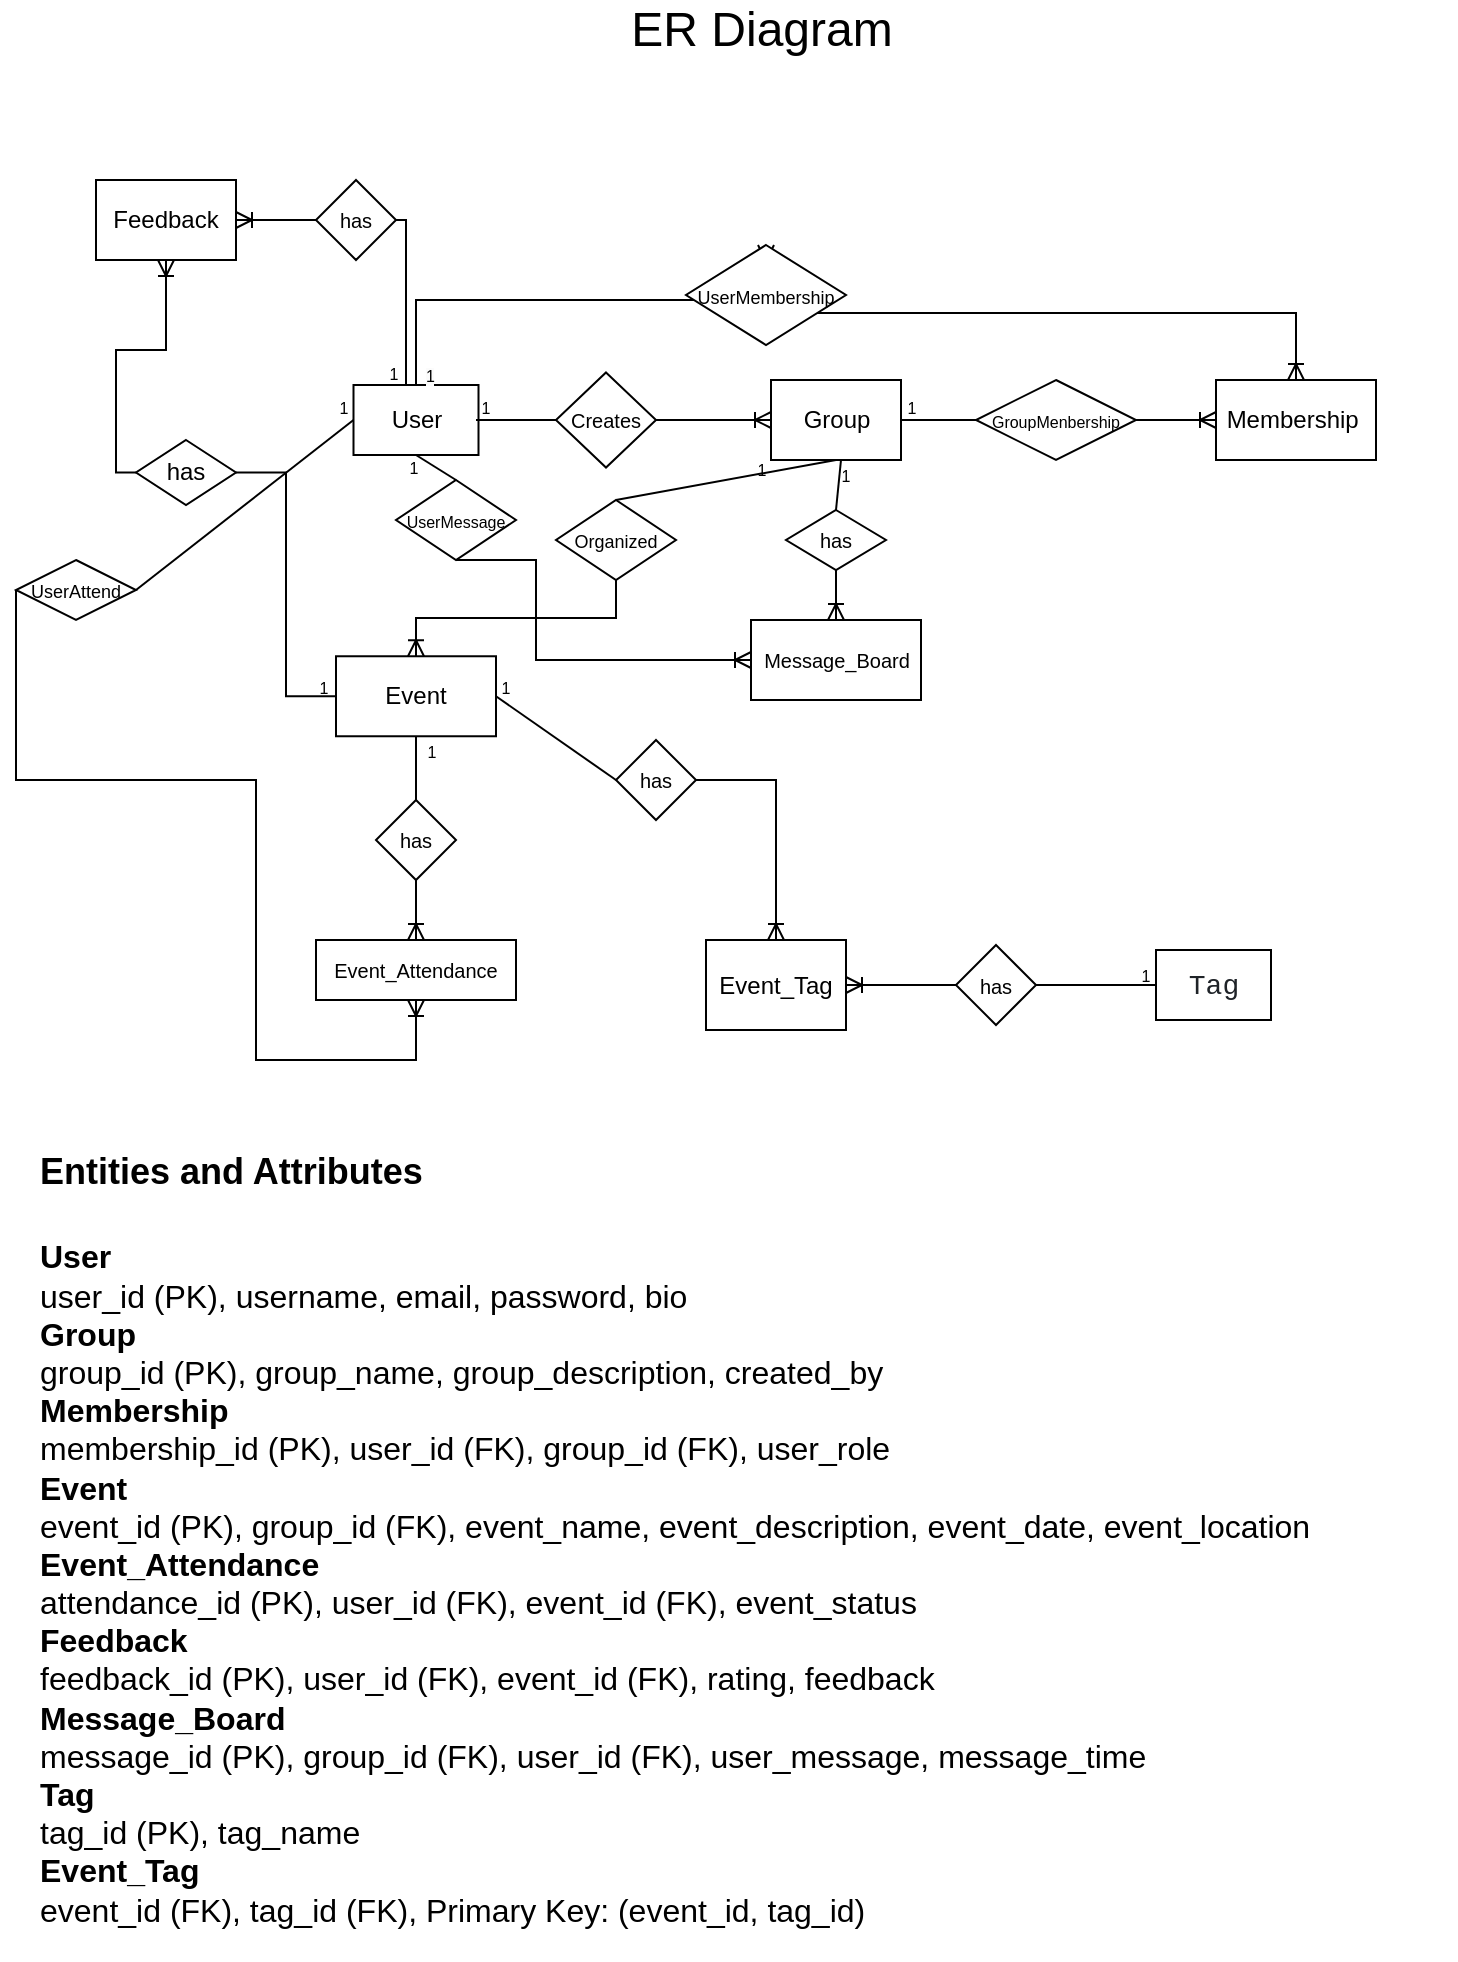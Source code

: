 <mxfile version="25.0.3">
  <diagram id="R2lEEEUBdFMjLlhIrx00" name="Page-1">
    <mxGraphModel dx="1241" dy="553" grid="1" gridSize="10" guides="1" tooltips="1" connect="1" arrows="1" fold="1" page="1" pageScale="1" pageWidth="850" pageHeight="1100" math="0" shadow="0" extFonts="Permanent Marker^https://fonts.googleapis.com/css?family=Permanent+Marker">
      <root>
        <mxCell id="0" />
        <mxCell id="1" parent="0" />
        <mxCell id="tW31ty3jrkv9pII8_dhH-2" value="User" style="rounded=0;whiteSpace=wrap;html=1;" parent="1" vertex="1">
          <mxGeometry x="218.75" y="232.5" width="62.5" height="35" as="geometry" />
        </mxCell>
        <mxCell id="tW31ty3jrkv9pII8_dhH-3" value="Group" style="rounded=0;whiteSpace=wrap;html=1;" parent="1" vertex="1">
          <mxGeometry x="427.5" y="230" width="65" height="40" as="geometry" />
        </mxCell>
        <mxCell id="tW31ty3jrkv9pII8_dhH-4" value="Event" style="rounded=0;whiteSpace=wrap;html=1;" parent="1" vertex="1">
          <mxGeometry x="210" y="368.13" width="80" height="40" as="geometry" />
        </mxCell>
        <mxCell id="tW31ty3jrkv9pII8_dhH-5" value="&lt;font style=&quot;font-size: 10px;&quot;&gt;Event_Attendance&lt;/font&gt;" style="rounded=0;whiteSpace=wrap;html=1;" parent="1" vertex="1">
          <mxGeometry x="200" y="510" width="100" height="30" as="geometry" />
        </mxCell>
        <mxCell id="tW31ty3jrkv9pII8_dhH-6" value="Membership&amp;nbsp;" style="rounded=0;whiteSpace=wrap;html=1;" parent="1" vertex="1">
          <mxGeometry x="650" y="230" width="80" height="40" as="geometry" />
        </mxCell>
        <mxCell id="tW31ty3jrkv9pII8_dhH-7" value="Feedback" style="rounded=0;whiteSpace=wrap;html=1;" parent="1" vertex="1">
          <mxGeometry x="90" y="130" width="70" height="40" as="geometry" />
        </mxCell>
        <mxCell id="tW31ty3jrkv9pII8_dhH-8" value="&lt;font style=&quot;font-size: 10px;&quot;&gt;Message_Board&lt;/font&gt;" style="rounded=0;whiteSpace=wrap;html=1;" parent="1" vertex="1">
          <mxGeometry x="417.5" y="350" width="85" height="40" as="geometry" />
        </mxCell>
        <mxCell id="tW31ty3jrkv9pII8_dhH-9" value="&lt;br&gt;&lt;span style=&quot;color: rgb(31, 35, 40); font-family: ui-monospace, SFMono-Regular, &amp;quot;SF Mono&amp;quot;, Menlo, Consolas, &amp;quot;Liberation Mono&amp;quot;, monospace; font-size: 14px; font-style: normal; font-variant-ligatures: normal; font-variant-caps: normal; font-weight: 400; letter-spacing: normal; orphans: 2; text-indent: 0px; text-transform: none; widows: 2; word-spacing: 0px; -webkit-text-stroke-width: 0px; white-space: nowrap; background-color: rgb(255, 255, 255); text-decoration-thickness: initial; text-decoration-style: initial; text-decoration-color: initial; float: none; display: inline !important;&quot;&gt;‎&lt;/span&gt;&lt;span style=&quot;box-sizing: border-box; outline: none; outline-offset: -2px; box-shadow: none; direction: ltr; color: rgb(31, 35, 40); font-family: ui-monospace, SFMono-Regular, &amp;quot;SF Mono&amp;quot;, Menlo, Consolas, &amp;quot;Liberation Mono&amp;quot;, monospace; font-size: 14px; font-style: normal; font-variant-ligatures: normal; font-variant-caps: normal; font-weight: 400; letter-spacing: normal; orphans: 2; text-indent: 0px; text-transform: none; widows: 2; word-spacing: 0px; -webkit-text-stroke-width: 0px; white-space: nowrap; background-color: rgb(255, 255, 255); text-decoration-thickness: initial; text-decoration-style: initial; text-decoration-color: initial;&quot; class=&quot;Box-sc-g0xbh4-0 ljeMiK&quot; tabindex=&quot;0&quot; role=&quot;button&quot;&gt;Tag&lt;/span&gt;&lt;div&gt;&lt;br/&gt;&lt;/div&gt;" style="rounded=0;whiteSpace=wrap;html=1;align=center;" parent="1" vertex="1">
          <mxGeometry x="620" y="515" width="57.5" height="35" as="geometry" />
        </mxCell>
        <mxCell id="tW31ty3jrkv9pII8_dhH-10" value="Event_Tag" style="rounded=0;whiteSpace=wrap;html=1;" parent="1" vertex="1">
          <mxGeometry x="395" y="510" width="70" height="45" as="geometry" />
        </mxCell>
        <mxCell id="etOm0bvrqToCTYHmyTIq-3" value="" style="edgeStyle=entityRelationEdgeStyle;fontSize=12;html=1;endArrow=ERoneToMany;rounded=0;entryX=0;entryY=0.5;entryDx=0;entryDy=0;exitX=1;exitY=0.5;exitDx=0;exitDy=0;" edge="1" parent="1" source="etOm0bvrqToCTYHmyTIq-4" target="tW31ty3jrkv9pII8_dhH-3">
          <mxGeometry width="100" height="100" relative="1" as="geometry">
            <mxPoint x="285" y="310" as="sourcePoint" />
            <mxPoint x="385" y="210" as="targetPoint" />
            <Array as="points">
              <mxPoint x="300" y="250" />
              <mxPoint x="340" y="250" />
            </Array>
          </mxGeometry>
        </mxCell>
        <mxCell id="etOm0bvrqToCTYHmyTIq-4" value="&lt;font style=&quot;font-size: 10px;&quot;&gt;Creates&lt;/font&gt;" style="rhombus;whiteSpace=wrap;html=1;" vertex="1" parent="1">
          <mxGeometry x="320" y="226.25" width="50" height="47.5" as="geometry" />
        </mxCell>
        <mxCell id="etOm0bvrqToCTYHmyTIq-8" value="" style="endArrow=none;html=1;rounded=0;" edge="1" parent="1">
          <mxGeometry width="50" height="50" relative="1" as="geometry">
            <mxPoint x="280" y="250" as="sourcePoint" />
            <mxPoint x="320" y="250" as="targetPoint" />
          </mxGeometry>
        </mxCell>
        <mxCell id="etOm0bvrqToCTYHmyTIq-11" value="&lt;font style=&quot;font-size: 8px;&quot;&gt;1&lt;/font&gt;" style="text;html=1;align=center;verticalAlign=middle;whiteSpace=wrap;rounded=0;" vertex="1" parent="1">
          <mxGeometry x="260" y="230" width="50" height="26.25" as="geometry" />
        </mxCell>
        <mxCell id="etOm0bvrqToCTYHmyTIq-21" value="" style="edgeStyle=elbowEdgeStyle;fontSize=12;html=1;endArrow=ERoneToMany;rounded=0;exitX=0.5;exitY=0;exitDx=0;exitDy=0;elbow=vertical;entryX=0.5;entryY=0;entryDx=0;entryDy=0;" edge="1" parent="1" source="etOm0bvrqToCTYHmyTIq-24" target="tW31ty3jrkv9pII8_dhH-6">
          <mxGeometry width="100" height="100" relative="1" as="geometry">
            <mxPoint x="255" y="180" as="sourcePoint" />
            <mxPoint x="630" y="181" as="targetPoint" />
            <Array as="points" />
          </mxGeometry>
        </mxCell>
        <mxCell id="etOm0bvrqToCTYHmyTIq-23" value="" style="edgeStyle=elbowEdgeStyle;fontSize=12;html=1;endArrow=ERoneToMany;rounded=0;exitX=0.5;exitY=0;exitDx=0;exitDy=0;elbow=vertical;entryX=0.5;entryY=0;entryDx=0;entryDy=0;" edge="1" parent="1" source="tW31ty3jrkv9pII8_dhH-2" target="etOm0bvrqToCTYHmyTIq-24">
          <mxGeometry width="100" height="100" relative="1" as="geometry">
            <mxPoint x="250" y="233" as="sourcePoint" />
            <mxPoint x="630" y="230" as="targetPoint" />
            <Array as="points">
              <mxPoint x="440" y="190" />
            </Array>
          </mxGeometry>
        </mxCell>
        <mxCell id="etOm0bvrqToCTYHmyTIq-24" value="&lt;font style=&quot;font-size: 9px;&quot;&gt;UserMembership&lt;/font&gt;" style="shape=rhombus;perimeter=rhombusPerimeter;whiteSpace=wrap;html=1;align=center;" vertex="1" parent="1">
          <mxGeometry x="385" y="162.5" width="80" height="50" as="geometry" />
        </mxCell>
        <mxCell id="etOm0bvrqToCTYHmyTIq-25" value="&lt;span style=&quot;color: rgb(0, 0, 0); font-family: Helvetica; font-size: 8px; font-style: normal; font-variant-ligatures: normal; font-variant-caps: normal; font-weight: 400; letter-spacing: normal; orphans: 2; text-align: center; text-indent: 0px; text-transform: none; widows: 2; word-spacing: 0px; -webkit-text-stroke-width: 0px; white-space: normal; background-color: rgb(251, 251, 251); text-decoration-thickness: initial; text-decoration-style: initial; text-decoration-color: initial; display: inline !important; float: none;&quot;&gt;1&lt;/span&gt;" style="text;whiteSpace=wrap;html=1;" vertex="1" parent="1">
          <mxGeometry x="252.5" y="212.5" width="15" height="20" as="geometry" />
        </mxCell>
        <mxCell id="etOm0bvrqToCTYHmyTIq-27" value="" style="fontSize=12;html=1;endArrow=ERoneToMany;rounded=0;elbow=vertical;exitX=1;exitY=0.5;exitDx=0;exitDy=0;entryX=0;entryY=0.5;entryDx=0;entryDy=0;" edge="1" parent="1" source="etOm0bvrqToCTYHmyTIq-31" target="tW31ty3jrkv9pII8_dhH-6">
          <mxGeometry width="100" height="100" relative="1" as="geometry">
            <mxPoint x="510" y="290" as="sourcePoint" />
            <mxPoint x="620" y="280" as="targetPoint" />
          </mxGeometry>
        </mxCell>
        <mxCell id="etOm0bvrqToCTYHmyTIq-28" value="&lt;font style=&quot;font-size: 8px;&quot;&gt;1&lt;/font&gt;" style="text;html=1;align=center;verticalAlign=middle;whiteSpace=wrap;rounded=0;" vertex="1" parent="1">
          <mxGeometry x="492.5" y="236.56" width="10" height="13.13" as="geometry" />
        </mxCell>
        <mxCell id="etOm0bvrqToCTYHmyTIq-31" value="&lt;font style=&quot;font-size: 8px;&quot;&gt;GroupMenbership&lt;/font&gt;" style="shape=rhombus;perimeter=rhombusPerimeter;whiteSpace=wrap;html=1;align=center;" vertex="1" parent="1">
          <mxGeometry x="530" y="230" width="80" height="40" as="geometry" />
        </mxCell>
        <mxCell id="etOm0bvrqToCTYHmyTIq-32" value="" style="endArrow=none;html=1;rounded=0;exitX=1;exitY=0.5;exitDx=0;exitDy=0;entryX=0;entryY=0.5;entryDx=0;entryDy=0;" edge="1" parent="1" source="tW31ty3jrkv9pII8_dhH-3" target="etOm0bvrqToCTYHmyTIq-31">
          <mxGeometry relative="1" as="geometry">
            <mxPoint x="470" y="290" as="sourcePoint" />
            <mxPoint x="530" y="290" as="targetPoint" />
          </mxGeometry>
        </mxCell>
        <mxCell id="etOm0bvrqToCTYHmyTIq-33" value="" style="edgeStyle=orthogonalEdgeStyle;fontSize=12;html=1;endArrow=ERoneToMany;rounded=0;exitX=0.5;exitY=1;exitDx=0;exitDy=0;entryX=0.5;entryY=0;entryDx=0;entryDy=0;" edge="1" parent="1" source="etOm0bvrqToCTYHmyTIq-36" target="tW31ty3jrkv9pII8_dhH-4">
          <mxGeometry width="100" height="100" relative="1" as="geometry">
            <mxPoint x="297.5" y="550" as="sourcePoint" />
            <mxPoint x="427.5" y="550" as="targetPoint" />
          </mxGeometry>
        </mxCell>
        <mxCell id="etOm0bvrqToCTYHmyTIq-34" value="&lt;font style=&quot;font-size: 8px;&quot;&gt;1&lt;/font&gt;" style="text;html=1;align=center;verticalAlign=middle;whiteSpace=wrap;rounded=0;" vertex="1" parent="1">
          <mxGeometry x="417.5" y="267.5" width="10" height="13.13" as="geometry" />
        </mxCell>
        <mxCell id="etOm0bvrqToCTYHmyTIq-36" value="&lt;font style=&quot;font-size: 9px;&quot;&gt;Organized&lt;/font&gt;" style="shape=rhombus;perimeter=rhombusPerimeter;whiteSpace=wrap;html=1;align=center;" vertex="1" parent="1">
          <mxGeometry x="320" y="290" width="60" height="40" as="geometry" />
        </mxCell>
        <mxCell id="etOm0bvrqToCTYHmyTIq-37" value="" style="endArrow=none;html=1;rounded=0;exitX=0.5;exitY=0;exitDx=0;exitDy=0;entryX=0.5;entryY=1;entryDx=0;entryDy=0;" edge="1" parent="1" source="etOm0bvrqToCTYHmyTIq-36" target="tW31ty3jrkv9pII8_dhH-3">
          <mxGeometry relative="1" as="geometry">
            <mxPoint x="410" y="310" as="sourcePoint" />
            <mxPoint x="570" y="310" as="targetPoint" />
          </mxGeometry>
        </mxCell>
        <mxCell id="etOm0bvrqToCTYHmyTIq-39" value="&lt;font style=&quot;font-size: 8px;&quot;&gt;1&lt;/font&gt;" style="text;html=1;align=center;verticalAlign=middle;whiteSpace=wrap;rounded=0;" vertex="1" parent="1">
          <mxGeometry x="252.5" y="408.13" width="10" height="13.13" as="geometry" />
        </mxCell>
        <mxCell id="etOm0bvrqToCTYHmyTIq-41" value="" style="edgeStyle=orthogonalEdgeStyle;fontSize=12;html=1;endArrow=ERoneToMany;rounded=0;exitX=0;exitY=0.5;exitDx=0;exitDy=0;entryX=0.5;entryY=1;entryDx=0;entryDy=0;" edge="1" parent="1" source="etOm0bvrqToCTYHmyTIq-44" target="tW31ty3jrkv9pII8_dhH-5">
          <mxGeometry width="100" height="100" relative="1" as="geometry">
            <mxPoint x="140" y="310" as="sourcePoint" />
            <mxPoint x="250" y="540" as="targetPoint" />
            <Array as="points">
              <mxPoint x="50" y="430" />
              <mxPoint x="170" y="430" />
              <mxPoint x="170" y="570" />
              <mxPoint x="250" y="570" />
            </Array>
          </mxGeometry>
        </mxCell>
        <mxCell id="etOm0bvrqToCTYHmyTIq-42" value="&lt;font style=&quot;font-size: 8px;&quot;&gt;1&lt;/font&gt;" style="text;html=1;align=center;verticalAlign=middle;whiteSpace=wrap;rounded=0;" vertex="1" parent="1">
          <mxGeometry x="208.75" y="236.56" width="10" height="13.13" as="geometry" />
        </mxCell>
        <mxCell id="etOm0bvrqToCTYHmyTIq-44" value="&lt;font style=&quot;font-size: 9px;&quot;&gt;UserAttend&lt;/font&gt;" style="shape=rhombus;perimeter=rhombusPerimeter;whiteSpace=wrap;html=1;align=center;" vertex="1" parent="1">
          <mxGeometry x="50" y="320" width="60" height="30" as="geometry" />
        </mxCell>
        <mxCell id="etOm0bvrqToCTYHmyTIq-46" value="" style="edgeStyle=orthogonalEdgeStyle;fontSize=12;html=1;endArrow=ERoneToMany;rounded=0;exitX=0;exitY=0.5;exitDx=0;exitDy=0;entryX=0.5;entryY=1;entryDx=0;entryDy=0;" edge="1" parent="1" source="etOm0bvrqToCTYHmyTIq-81" target="tW31ty3jrkv9pII8_dhH-7">
          <mxGeometry width="100" height="100" relative="1" as="geometry">
            <mxPoint x="90" y="374.25" as="sourcePoint" />
            <mxPoint x="180" y="273.75" as="targetPoint" />
            <Array as="points" />
          </mxGeometry>
        </mxCell>
        <mxCell id="etOm0bvrqToCTYHmyTIq-48" value="&lt;font style=&quot;font-size: 8px;&quot;&gt;1&lt;/font&gt;" style="text;html=1;align=center;verticalAlign=middle;whiteSpace=wrap;rounded=0;" vertex="1" parent="1">
          <mxGeometry x="198.75" y="376.87" width="10" height="13.13" as="geometry" />
        </mxCell>
        <mxCell id="etOm0bvrqToCTYHmyTIq-49" value="&lt;font style=&quot;font-size: 8px;&quot;&gt;1&lt;/font&gt;" style="text;html=1;align=center;verticalAlign=middle;whiteSpace=wrap;rounded=0;" vertex="1" parent="1">
          <mxGeometry x="233.75" y="219.37" width="10" height="13.13" as="geometry" />
        </mxCell>
        <mxCell id="etOm0bvrqToCTYHmyTIq-51" value="" style="edgeStyle=elbowEdgeStyle;fontSize=12;html=1;endArrow=ERoneToMany;rounded=0;elbow=vertical;entryX=0.5;entryY=0;entryDx=0;entryDy=0;exitX=0.5;exitY=1;exitDx=0;exitDy=0;" edge="1" parent="1" source="etOm0bvrqToCTYHmyTIq-83" target="tW31ty3jrkv9pII8_dhH-8">
          <mxGeometry width="100" height="100" relative="1" as="geometry">
            <mxPoint x="540" y="390" as="sourcePoint" />
            <mxPoint x="640" y="290" as="targetPoint" />
          </mxGeometry>
        </mxCell>
        <mxCell id="etOm0bvrqToCTYHmyTIq-52" value="&lt;font style=&quot;font-size: 8px;&quot;&gt;1&lt;/font&gt;" style="text;html=1;align=center;verticalAlign=middle;whiteSpace=wrap;rounded=0;" vertex="1" parent="1">
          <mxGeometry x="460" y="270" width="10" height="13.13" as="geometry" />
        </mxCell>
        <mxCell id="etOm0bvrqToCTYHmyTIq-53" value="" style="edgeStyle=elbowEdgeStyle;fontSize=12;html=1;endArrow=ERoneToMany;rounded=0;exitX=0.5;exitY=1;exitDx=0;exitDy=0;entryX=0;entryY=0.5;entryDx=0;entryDy=0;" edge="1" parent="1" source="etOm0bvrqToCTYHmyTIq-56" target="tW31ty3jrkv9pII8_dhH-8">
          <mxGeometry width="100" height="100" relative="1" as="geometry">
            <mxPoint x="250" y="270" as="sourcePoint" />
            <mxPoint x="417.5" y="372.5" as="targetPoint" />
            <Array as="points">
              <mxPoint x="310" y="322.5" />
            </Array>
          </mxGeometry>
        </mxCell>
        <mxCell id="etOm0bvrqToCTYHmyTIq-54" value="&lt;font style=&quot;font-size: 8px;&quot;&gt;1&lt;/font&gt;" style="text;html=1;align=center;verticalAlign=middle;whiteSpace=wrap;rounded=0;" vertex="1" parent="1">
          <mxGeometry x="243.75" y="266.87" width="10" height="13.13" as="geometry" />
        </mxCell>
        <mxCell id="etOm0bvrqToCTYHmyTIq-56" value="&lt;font style=&quot;font-size: 8px;&quot;&gt;UserMessage&lt;/font&gt;" style="shape=rhombus;perimeter=rhombusPerimeter;whiteSpace=wrap;html=1;align=center;" vertex="1" parent="1">
          <mxGeometry x="240" y="280" width="60" height="40" as="geometry" />
        </mxCell>
        <mxCell id="etOm0bvrqToCTYHmyTIq-57" value="" style="endArrow=none;html=1;rounded=0;exitX=0.5;exitY=1;exitDx=0;exitDy=0;entryX=0.5;entryY=0;entryDx=0;entryDy=0;" edge="1" parent="1" source="tW31ty3jrkv9pII8_dhH-2" target="etOm0bvrqToCTYHmyTIq-56">
          <mxGeometry relative="1" as="geometry">
            <mxPoint x="290" y="400" as="sourcePoint" />
            <mxPoint x="450" y="400" as="targetPoint" />
          </mxGeometry>
        </mxCell>
        <mxCell id="etOm0bvrqToCTYHmyTIq-62" value="&lt;font style=&quot;font-size: 10px;&quot;&gt;has&lt;/font&gt;" style="shape=rhombus;perimeter=rhombusPerimeter;whiteSpace=wrap;html=1;align=center;" vertex="1" parent="1">
          <mxGeometry x="350" y="410" width="40" height="40" as="geometry" />
        </mxCell>
        <mxCell id="etOm0bvrqToCTYHmyTIq-65" value="" style="edgeStyle=elbowEdgeStyle;fontSize=12;html=1;endArrow=ERoneToMany;rounded=0;exitX=1;exitY=0.5;exitDx=0;exitDy=0;entryX=0.5;entryY=0;entryDx=0;entryDy=0;elbow=vertical;" edge="1" parent="1" source="etOm0bvrqToCTYHmyTIq-62" target="tW31ty3jrkv9pII8_dhH-10">
          <mxGeometry width="100" height="100" relative="1" as="geometry">
            <mxPoint x="450" y="510" as="sourcePoint" />
            <mxPoint x="550" y="410" as="targetPoint" />
            <Array as="points">
              <mxPoint x="410" y="430" />
            </Array>
          </mxGeometry>
        </mxCell>
        <mxCell id="etOm0bvrqToCTYHmyTIq-68" value="&lt;font style=&quot;font-size: 10px;&quot;&gt;has&lt;/font&gt;" style="shape=rhombus;perimeter=rhombusPerimeter;whiteSpace=wrap;html=1;align=center;" vertex="1" parent="1">
          <mxGeometry x="520" y="512.5" width="40" height="40" as="geometry" />
        </mxCell>
        <mxCell id="etOm0bvrqToCTYHmyTIq-70" value="" style="edgeStyle=entityRelationEdgeStyle;fontSize=12;html=1;endArrow=ERoneToMany;rounded=0;entryX=1;entryY=0.5;entryDx=0;entryDy=0;exitX=0;exitY=0.5;exitDx=0;exitDy=0;" edge="1" parent="1" source="etOm0bvrqToCTYHmyTIq-68" target="tW31ty3jrkv9pII8_dhH-10">
          <mxGeometry width="100" height="100" relative="1" as="geometry">
            <mxPoint x="490" y="508.13" as="sourcePoint" />
            <mxPoint x="590" y="408.13" as="targetPoint" />
          </mxGeometry>
        </mxCell>
        <mxCell id="etOm0bvrqToCTYHmyTIq-72" value="&lt;font style=&quot;font-size: 24px;&quot;&gt;ER Diagram&lt;/font&gt;" style="text;html=1;align=center;verticalAlign=middle;whiteSpace=wrap;rounded=0;" vertex="1" parent="1">
          <mxGeometry x="337.5" y="40" width="170" height="30" as="geometry" />
        </mxCell>
        <mxCell id="etOm0bvrqToCTYHmyTIq-73" value="&lt;div&gt;&lt;font style=&quot;font-size: 18px;&quot;&gt;&lt;b style=&quot;&quot;&gt;Entities and Attributes&lt;/b&gt;&lt;/font&gt;&lt;/div&gt;&lt;div&gt;&lt;font style=&quot;font-size: 18px;&quot;&gt;&lt;b style=&quot;&quot;&gt;&lt;br&gt;&lt;/b&gt;&lt;/font&gt;&lt;/div&gt;&lt;div&gt;&lt;font size=&quot;3&quot;&gt;&lt;b&gt;User&lt;/b&gt;&lt;/font&gt;&lt;/div&gt;&lt;div&gt;&lt;font size=&quot;3&quot;&gt;user_id (PK), username, email, password, bio&lt;/font&gt;&lt;/div&gt;&lt;div&gt;&lt;font size=&quot;3&quot;&gt;&lt;b&gt;Group&lt;/b&gt;&lt;/font&gt;&lt;/div&gt;&lt;div&gt;&lt;font size=&quot;3&quot;&gt;group_id (PK), group_name, group_description, created_by&lt;/font&gt;&lt;/div&gt;&lt;div&gt;&lt;font size=&quot;3&quot;&gt;&lt;b&gt;Membership&lt;/b&gt;&lt;/font&gt;&lt;/div&gt;&lt;div&gt;&lt;font size=&quot;3&quot;&gt;membership_id (PK), user_id (FK), group_id (FK), user_role&lt;/font&gt;&lt;/div&gt;&lt;div&gt;&lt;font size=&quot;3&quot;&gt;&lt;b&gt;Event&lt;/b&gt;&lt;/font&gt;&lt;/div&gt;&lt;div&gt;&lt;font size=&quot;3&quot;&gt;event_id (PK), group_id (FK), event_name, event_description, event_date, event_location&lt;/font&gt;&lt;/div&gt;&lt;div&gt;&lt;font size=&quot;3&quot;&gt;&lt;b&gt;Event_Attendance&lt;/b&gt;&lt;/font&gt;&lt;/div&gt;&lt;div&gt;&lt;font size=&quot;3&quot;&gt;attendance_id (PK), user_id (FK), event_id (FK), event_status&lt;/font&gt;&lt;/div&gt;&lt;div&gt;&lt;font size=&quot;3&quot;&gt;&lt;b&gt;Feedback&lt;/b&gt;&lt;/font&gt;&lt;/div&gt;&lt;div&gt;&lt;font size=&quot;3&quot;&gt;feedback_id (PK), user_id (FK), event_id (FK), rating, feedback&lt;/font&gt;&lt;/div&gt;&lt;div&gt;&lt;font size=&quot;3&quot;&gt;&lt;b&gt;Message_Board&lt;/b&gt;&lt;/font&gt;&lt;/div&gt;&lt;div&gt;&lt;font size=&quot;3&quot;&gt;message_id (PK), group_id (FK), user_id (FK), user_message, message_time&lt;/font&gt;&lt;/div&gt;&lt;div&gt;&lt;font size=&quot;3&quot;&gt;&lt;b&gt;Tag&lt;/b&gt;&lt;/font&gt;&lt;/div&gt;&lt;div&gt;&lt;font size=&quot;3&quot;&gt;tag_id (PK), tag_name&lt;/font&gt;&lt;/div&gt;&lt;div&gt;&lt;font size=&quot;3&quot;&gt;&lt;b&gt;Event_Tag&lt;/b&gt;&lt;/font&gt;&lt;/div&gt;&lt;div&gt;&lt;font size=&quot;3&quot;&gt;event_id (FK), tag_id (FK), Primary Key: (event_id, tag_id)&lt;/font&gt;&lt;/div&gt;" style="text;html=1;align=left;verticalAlign=middle;whiteSpace=wrap;rounded=0;" vertex="1" parent="1">
          <mxGeometry x="60" y="600" width="710" height="420" as="geometry" />
        </mxCell>
        <mxCell id="etOm0bvrqToCTYHmyTIq-74" value="" style="endArrow=none;html=1;rounded=0;exitX=1;exitY=0.5;exitDx=0;exitDy=0;entryX=0;entryY=0.5;entryDx=0;entryDy=0;" edge="1" parent="1" source="tW31ty3jrkv9pII8_dhH-4" target="etOm0bvrqToCTYHmyTIq-62">
          <mxGeometry width="50" height="50" relative="1" as="geometry">
            <mxPoint x="330" y="430" as="sourcePoint" />
            <mxPoint x="380" y="380" as="targetPoint" />
            <Array as="points" />
          </mxGeometry>
        </mxCell>
        <mxCell id="etOm0bvrqToCTYHmyTIq-76" value="&lt;font style=&quot;font-size: 8px;&quot;&gt;1&lt;/font&gt;" style="text;html=1;align=center;verticalAlign=middle;whiteSpace=wrap;rounded=0;" vertex="1" parent="1">
          <mxGeometry x="290" y="376.87" width="10" height="13.13" as="geometry" />
        </mxCell>
        <mxCell id="etOm0bvrqToCTYHmyTIq-77" value="" style="endArrow=none;html=1;rounded=0;exitX=1;exitY=0.5;exitDx=0;exitDy=0;entryX=0;entryY=0.5;entryDx=0;entryDy=0;" edge="1" parent="1" source="etOm0bvrqToCTYHmyTIq-68" target="tW31ty3jrkv9pII8_dhH-9">
          <mxGeometry width="50" height="50" relative="1" as="geometry">
            <mxPoint x="550" y="600" as="sourcePoint" />
            <mxPoint x="600" y="550" as="targetPoint" />
          </mxGeometry>
        </mxCell>
        <mxCell id="etOm0bvrqToCTYHmyTIq-78" value="&lt;font style=&quot;font-size: 8px;&quot;&gt;1&lt;/font&gt;" style="text;html=1;align=center;verticalAlign=middle;whiteSpace=wrap;rounded=0;" vertex="1" parent="1">
          <mxGeometry x="610" y="520" width="10" height="13.13" as="geometry" />
        </mxCell>
        <mxCell id="etOm0bvrqToCTYHmyTIq-79" value="" style="endArrow=none;html=1;rounded=0;exitX=1;exitY=0.5;exitDx=0;exitDy=0;entryX=0;entryY=0.5;entryDx=0;entryDy=0;" edge="1" parent="1" source="etOm0bvrqToCTYHmyTIq-44" target="tW31ty3jrkv9pII8_dhH-2">
          <mxGeometry width="50" height="50" relative="1" as="geometry">
            <mxPoint x="110" y="320" as="sourcePoint" />
            <mxPoint x="160" y="270" as="targetPoint" />
          </mxGeometry>
        </mxCell>
        <mxCell id="etOm0bvrqToCTYHmyTIq-81" value="has" style="shape=rhombus;perimeter=rhombusPerimeter;whiteSpace=wrap;html=1;align=center;" vertex="1" parent="1">
          <mxGeometry x="110" y="260" width="50" height="32.5" as="geometry" />
        </mxCell>
        <mxCell id="etOm0bvrqToCTYHmyTIq-82" value="" style="endArrow=none;html=1;rounded=0;exitX=1;exitY=0.5;exitDx=0;exitDy=0;entryX=0;entryY=0.5;entryDx=0;entryDy=0;edgeStyle=elbowEdgeStyle;" edge="1" parent="1" source="etOm0bvrqToCTYHmyTIq-81" target="tW31ty3jrkv9pII8_dhH-4">
          <mxGeometry width="50" height="50" relative="1" as="geometry">
            <mxPoint x="150" y="360" as="sourcePoint" />
            <mxPoint x="200" y="310" as="targetPoint" />
          </mxGeometry>
        </mxCell>
        <mxCell id="etOm0bvrqToCTYHmyTIq-83" value="&lt;font style=&quot;font-size: 10px;&quot;&gt;has&lt;/font&gt;" style="shape=rhombus;perimeter=rhombusPerimeter;whiteSpace=wrap;html=1;align=center;" vertex="1" parent="1">
          <mxGeometry x="435" y="295" width="50" height="30" as="geometry" />
        </mxCell>
        <mxCell id="etOm0bvrqToCTYHmyTIq-85" value="" style="endArrow=none;html=1;rounded=0;elbow=vertical;entryX=0.25;entryY=0;entryDx=0;entryDy=0;exitX=0.5;exitY=0;exitDx=0;exitDy=0;" edge="1" parent="1" source="etOm0bvrqToCTYHmyTIq-83" target="etOm0bvrqToCTYHmyTIq-52">
          <mxGeometry width="50" height="50" relative="1" as="geometry">
            <mxPoint x="510" y="330" as="sourcePoint" />
            <mxPoint x="560" y="280" as="targetPoint" />
          </mxGeometry>
        </mxCell>
        <mxCell id="etOm0bvrqToCTYHmyTIq-87" value="&lt;font style=&quot;font-size: 10px;&quot;&gt;has&lt;/font&gt;" style="shape=rhombus;perimeter=rhombusPerimeter;whiteSpace=wrap;html=1;align=center;" vertex="1" parent="1">
          <mxGeometry x="230" y="440" width="40" height="40" as="geometry" />
        </mxCell>
        <mxCell id="etOm0bvrqToCTYHmyTIq-89" value="" style="fontSize=12;html=1;endArrow=ERoneToMany;rounded=0;elbow=vertical;exitX=0.5;exitY=1;exitDx=0;exitDy=0;entryX=0.5;entryY=0;entryDx=0;entryDy=0;" edge="1" parent="1" source="etOm0bvrqToCTYHmyTIq-87" target="tW31ty3jrkv9pII8_dhH-5">
          <mxGeometry width="100" height="100" relative="1" as="geometry">
            <mxPoint x="270" y="550" as="sourcePoint" />
            <mxPoint x="370" y="450" as="targetPoint" />
          </mxGeometry>
        </mxCell>
        <mxCell id="etOm0bvrqToCTYHmyTIq-90" value="" style="endArrow=none;html=1;rounded=0;elbow=vertical;exitX=0.5;exitY=1;exitDx=0;exitDy=0;entryX=0.5;entryY=0;entryDx=0;entryDy=0;" edge="1" parent="1" source="tW31ty3jrkv9pII8_dhH-4" target="etOm0bvrqToCTYHmyTIq-87">
          <mxGeometry width="50" height="50" relative="1" as="geometry">
            <mxPoint x="240" y="440" as="sourcePoint" />
            <mxPoint x="290" y="390" as="targetPoint" />
          </mxGeometry>
        </mxCell>
        <mxCell id="etOm0bvrqToCTYHmyTIq-91" value="&lt;font style=&quot;font-size: 10px;&quot;&gt;has&lt;/font&gt;" style="shape=rhombus;perimeter=rhombusPerimeter;whiteSpace=wrap;html=1;align=center;" vertex="1" parent="1">
          <mxGeometry x="200" y="130" width="40" height="40" as="geometry" />
        </mxCell>
        <mxCell id="etOm0bvrqToCTYHmyTIq-93" value="" style="edgeStyle=entityRelationEdgeStyle;fontSize=12;html=1;endArrow=ERoneToMany;rounded=0;elbow=vertical;exitX=0;exitY=0.5;exitDx=0;exitDy=0;entryX=1;entryY=0.5;entryDx=0;entryDy=0;" edge="1" parent="1" source="etOm0bvrqToCTYHmyTIq-91" target="tW31ty3jrkv9pII8_dhH-7">
          <mxGeometry width="100" height="100" relative="1" as="geometry">
            <mxPoint x="180" y="170" as="sourcePoint" />
            <mxPoint x="280" y="70" as="targetPoint" />
          </mxGeometry>
        </mxCell>
        <mxCell id="etOm0bvrqToCTYHmyTIq-94" value="" style="endArrow=none;html=1;rounded=0;exitX=1;exitY=0.5;exitDx=0;exitDy=0;entryX=0.5;entryY=0;entryDx=0;entryDy=0;edgeStyle=elbowEdgeStyle;" edge="1" parent="1" source="etOm0bvrqToCTYHmyTIq-91" target="tW31ty3jrkv9pII8_dhH-2">
          <mxGeometry width="50" height="50" relative="1" as="geometry">
            <mxPoint x="280" y="150" as="sourcePoint" />
            <mxPoint x="330" y="100" as="targetPoint" />
          </mxGeometry>
        </mxCell>
      </root>
    </mxGraphModel>
  </diagram>
</mxfile>
